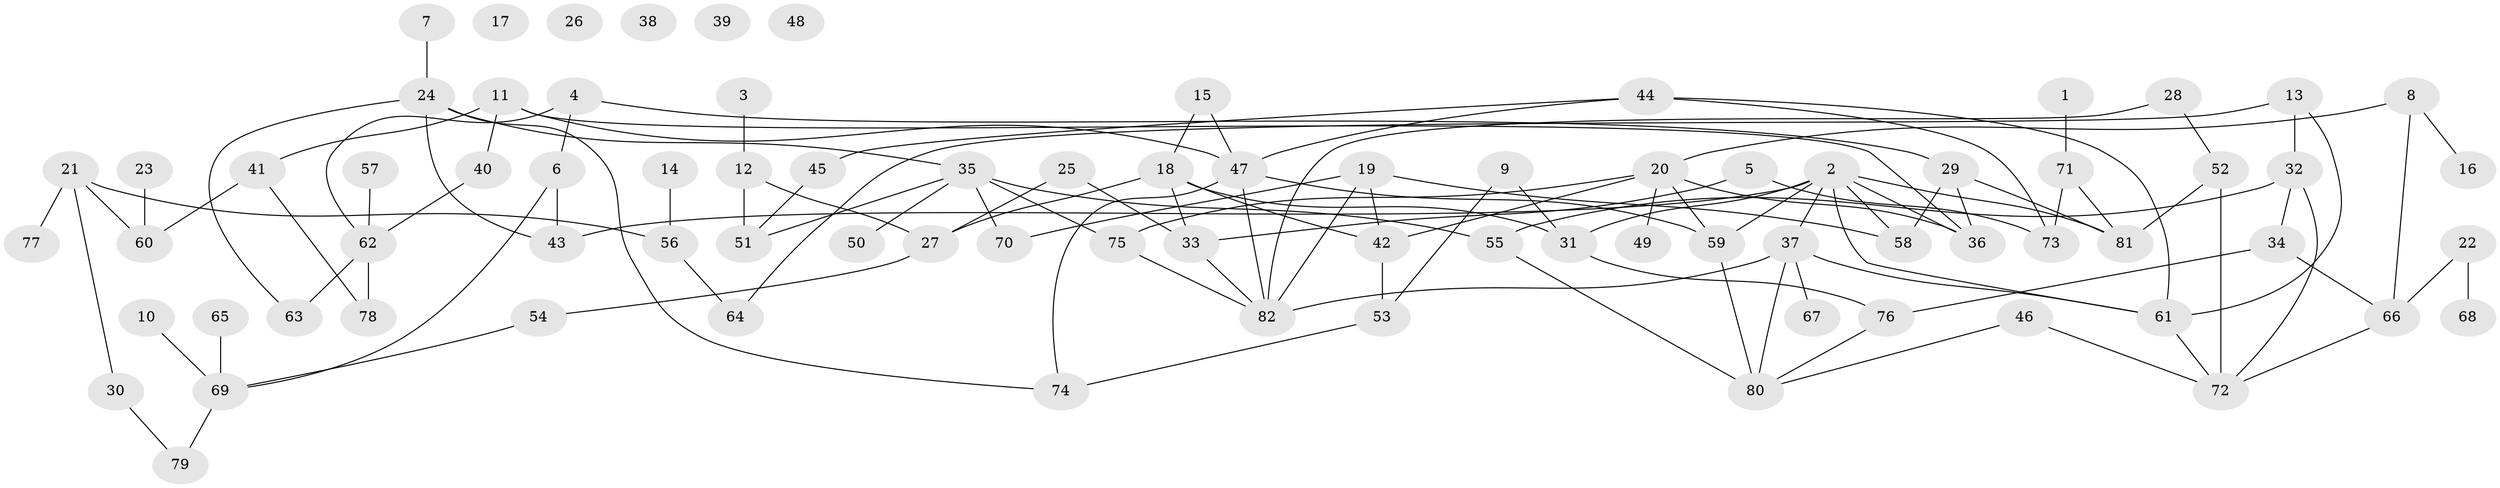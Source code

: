 // Generated by graph-tools (version 1.1) at 2025/39/03/09/25 04:39:06]
// undirected, 82 vertices, 117 edges
graph export_dot {
graph [start="1"]
  node [color=gray90,style=filled];
  1;
  2;
  3;
  4;
  5;
  6;
  7;
  8;
  9;
  10;
  11;
  12;
  13;
  14;
  15;
  16;
  17;
  18;
  19;
  20;
  21;
  22;
  23;
  24;
  25;
  26;
  27;
  28;
  29;
  30;
  31;
  32;
  33;
  34;
  35;
  36;
  37;
  38;
  39;
  40;
  41;
  42;
  43;
  44;
  45;
  46;
  47;
  48;
  49;
  50;
  51;
  52;
  53;
  54;
  55;
  56;
  57;
  58;
  59;
  60;
  61;
  62;
  63;
  64;
  65;
  66;
  67;
  68;
  69;
  70;
  71;
  72;
  73;
  74;
  75;
  76;
  77;
  78;
  79;
  80;
  81;
  82;
  1 -- 71;
  2 -- 31;
  2 -- 36;
  2 -- 37;
  2 -- 43;
  2 -- 58;
  2 -- 59;
  2 -- 61;
  2 -- 81;
  3 -- 12;
  4 -- 6;
  4 -- 29;
  4 -- 62;
  5 -- 33;
  5 -- 73;
  6 -- 43;
  6 -- 69;
  7 -- 24;
  8 -- 16;
  8 -- 20;
  8 -- 66;
  9 -- 31;
  9 -- 53;
  10 -- 69;
  11 -- 36;
  11 -- 40;
  11 -- 41;
  11 -- 47;
  12 -- 27;
  12 -- 51;
  13 -- 32;
  13 -- 61;
  13 -- 64;
  14 -- 56;
  15 -- 18;
  15 -- 47;
  18 -- 27;
  18 -- 31;
  18 -- 33;
  18 -- 42;
  19 -- 42;
  19 -- 58;
  19 -- 70;
  19 -- 82;
  20 -- 36;
  20 -- 42;
  20 -- 49;
  20 -- 59;
  20 -- 75;
  21 -- 30;
  21 -- 56;
  21 -- 60;
  21 -- 77;
  22 -- 66;
  22 -- 68;
  23 -- 60;
  24 -- 35;
  24 -- 43;
  24 -- 63;
  24 -- 74;
  25 -- 27;
  25 -- 33;
  27 -- 54;
  28 -- 52;
  28 -- 82;
  29 -- 36;
  29 -- 58;
  29 -- 81;
  30 -- 79;
  31 -- 76;
  32 -- 34;
  32 -- 55;
  32 -- 72;
  33 -- 82;
  34 -- 66;
  34 -- 76;
  35 -- 50;
  35 -- 51;
  35 -- 55;
  35 -- 70;
  35 -- 75;
  37 -- 61;
  37 -- 67;
  37 -- 80;
  37 -- 82;
  40 -- 62;
  41 -- 60;
  41 -- 78;
  42 -- 53;
  44 -- 45;
  44 -- 47;
  44 -- 61;
  44 -- 73;
  45 -- 51;
  46 -- 72;
  46 -- 80;
  47 -- 59;
  47 -- 74;
  47 -- 82;
  52 -- 72;
  52 -- 81;
  53 -- 74;
  54 -- 69;
  55 -- 80;
  56 -- 64;
  57 -- 62;
  59 -- 80;
  61 -- 72;
  62 -- 63;
  62 -- 78;
  65 -- 69;
  66 -- 72;
  69 -- 79;
  71 -- 73;
  71 -- 81;
  75 -- 82;
  76 -- 80;
}
